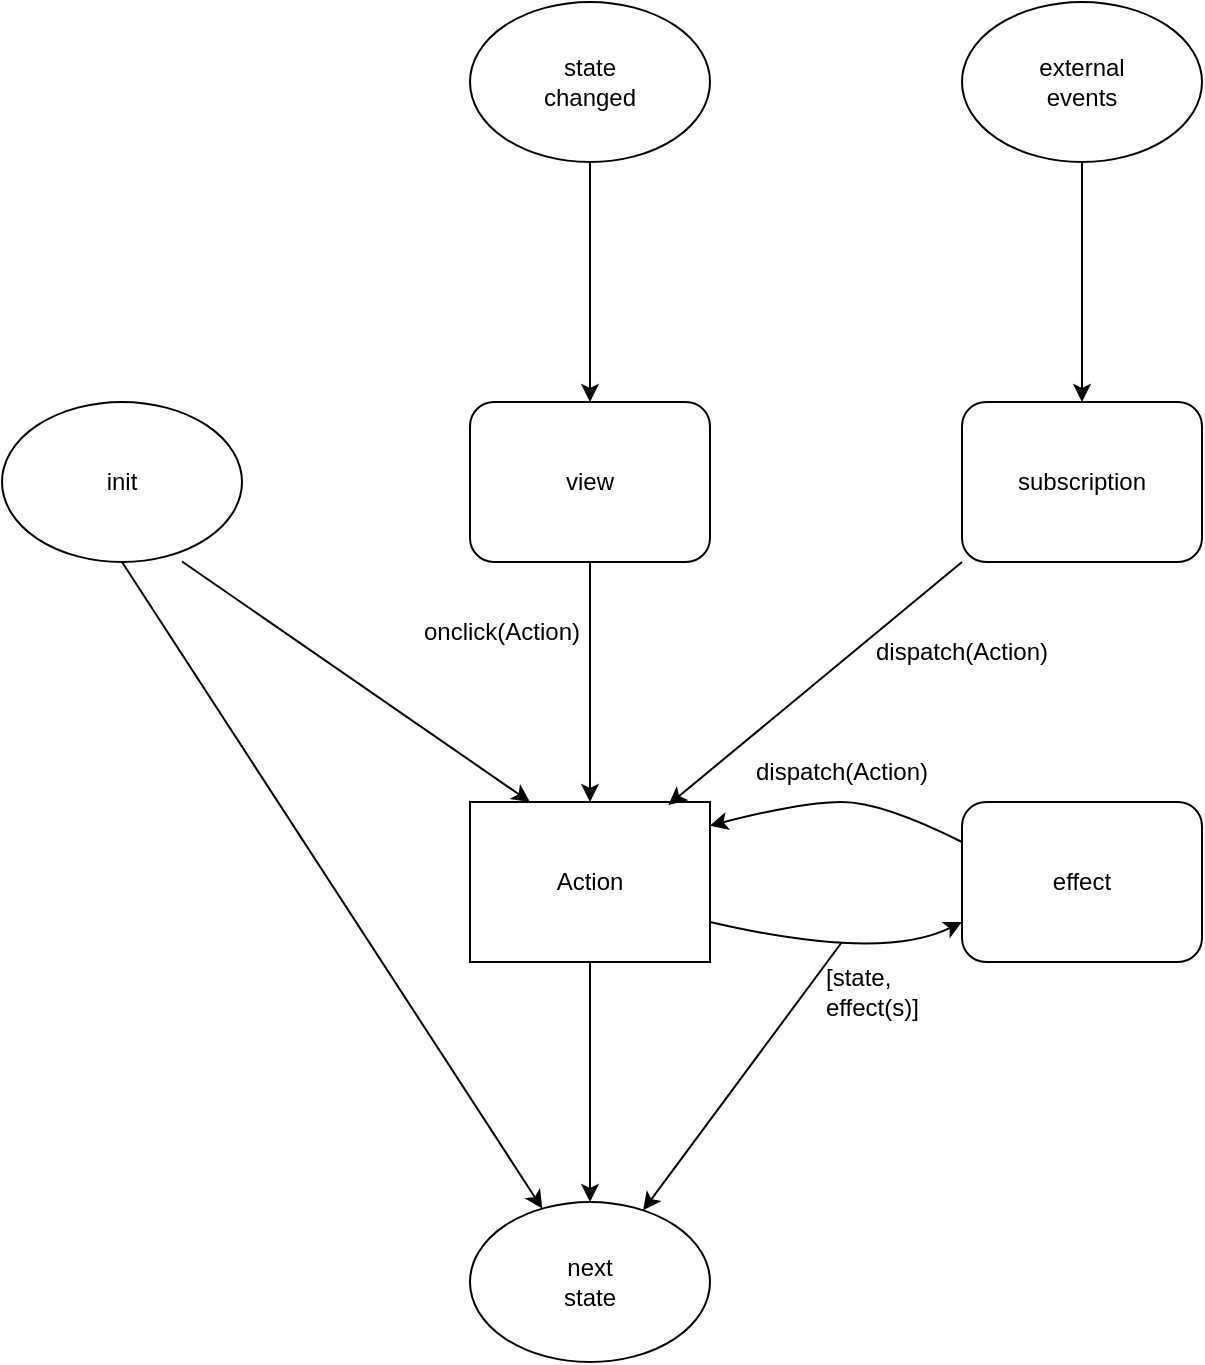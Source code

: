 <mxfile version="16.6.1" type="github">
  <diagram id="Bt5-hzxeSANFB3K5kCvf" name="Page-1">
    <mxGraphModel dx="1038" dy="635" grid="1" gridSize="10" guides="1" tooltips="1" connect="1" arrows="1" fold="1" page="1" pageScale="1" pageWidth="827" pageHeight="1169" math="0" shadow="0">
      <root>
        <mxCell id="0" />
        <mxCell id="1" parent="0" />
        <mxCell id="PerOs7tTjKBZLPNkPWR2-1" value="init" style="ellipse;whiteSpace=wrap;html=1;" vertex="1" parent="1">
          <mxGeometry x="120" y="240" width="120" height="80" as="geometry" />
        </mxCell>
        <mxCell id="PerOs7tTjKBZLPNkPWR2-2" value="view" style="rounded=1;whiteSpace=wrap;html=1;" vertex="1" parent="1">
          <mxGeometry x="354" y="240" width="120" height="80" as="geometry" />
        </mxCell>
        <mxCell id="PerOs7tTjKBZLPNkPWR2-3" value="subscription" style="rounded=1;whiteSpace=wrap;html=1;" vertex="1" parent="1">
          <mxGeometry x="600" y="240" width="120" height="80" as="geometry" />
        </mxCell>
        <mxCell id="PerOs7tTjKBZLPNkPWR2-4" value="state&lt;br&gt;changed" style="ellipse;whiteSpace=wrap;html=1;" vertex="1" parent="1">
          <mxGeometry x="354" y="40" width="120" height="80" as="geometry" />
        </mxCell>
        <mxCell id="PerOs7tTjKBZLPNkPWR2-5" value="external&lt;br&gt;events" style="ellipse;whiteSpace=wrap;html=1;" vertex="1" parent="1">
          <mxGeometry x="600" y="40" width="120" height="80" as="geometry" />
        </mxCell>
        <mxCell id="PerOs7tTjKBZLPNkPWR2-6" value="Action" style="rounded=0;whiteSpace=wrap;html=1;" vertex="1" parent="1">
          <mxGeometry x="354" y="440" width="120" height="80" as="geometry" />
        </mxCell>
        <mxCell id="PerOs7tTjKBZLPNkPWR2-7" value="effect" style="rounded=1;whiteSpace=wrap;html=1;" vertex="1" parent="1">
          <mxGeometry x="600" y="440" width="120" height="80" as="geometry" />
        </mxCell>
        <mxCell id="PerOs7tTjKBZLPNkPWR2-8" value="next&lt;br&gt;state" style="ellipse;whiteSpace=wrap;html=1;" vertex="1" parent="1">
          <mxGeometry x="354" y="640" width="120" height="80" as="geometry" />
        </mxCell>
        <mxCell id="PerOs7tTjKBZLPNkPWR2-9" value="" style="endArrow=classic;html=1;rounded=0;exitX=0.5;exitY=1;exitDx=0;exitDy=0;entryX=0.5;entryY=0;entryDx=0;entryDy=0;" edge="1" parent="1" source="PerOs7tTjKBZLPNkPWR2-4" target="PerOs7tTjKBZLPNkPWR2-2">
          <mxGeometry width="50" height="50" relative="1" as="geometry">
            <mxPoint x="360" y="330" as="sourcePoint" />
            <mxPoint x="410" y="280" as="targetPoint" />
          </mxGeometry>
        </mxCell>
        <mxCell id="PerOs7tTjKBZLPNkPWR2-10" value="" style="endArrow=classic;html=1;rounded=0;exitX=0.5;exitY=1;exitDx=0;exitDy=0;entryX=0.5;entryY=0;entryDx=0;entryDy=0;" edge="1" parent="1" source="PerOs7tTjKBZLPNkPWR2-5" target="PerOs7tTjKBZLPNkPWR2-3">
          <mxGeometry width="50" height="50" relative="1" as="geometry">
            <mxPoint x="360" y="330" as="sourcePoint" />
            <mxPoint x="410" y="280" as="targetPoint" />
          </mxGeometry>
        </mxCell>
        <mxCell id="PerOs7tTjKBZLPNkPWR2-11" value="" style="endArrow=classic;html=1;rounded=0;exitX=0;exitY=1;exitDx=0;exitDy=0;entryX=0.827;entryY=0.018;entryDx=0;entryDy=0;entryPerimeter=0;" edge="1" parent="1" source="PerOs7tTjKBZLPNkPWR2-3" target="PerOs7tTjKBZLPNkPWR2-6">
          <mxGeometry width="50" height="50" relative="1" as="geometry">
            <mxPoint x="360" y="330" as="sourcePoint" />
            <mxPoint x="410" y="280" as="targetPoint" />
          </mxGeometry>
        </mxCell>
        <mxCell id="PerOs7tTjKBZLPNkPWR2-12" value="" style="endArrow=classic;html=1;rounded=0;entryX=0.5;entryY=0;entryDx=0;entryDy=0;exitX=0.5;exitY=1;exitDx=0;exitDy=0;" edge="1" parent="1" source="PerOs7tTjKBZLPNkPWR2-2" target="PerOs7tTjKBZLPNkPWR2-6">
          <mxGeometry width="50" height="50" relative="1" as="geometry">
            <mxPoint x="414" y="290" as="sourcePoint" />
            <mxPoint x="410" y="280" as="targetPoint" />
          </mxGeometry>
        </mxCell>
        <mxCell id="PerOs7tTjKBZLPNkPWR2-13" value="" style="endArrow=classic;html=1;rounded=0;exitX=0.75;exitY=0.997;exitDx=0;exitDy=0;exitPerimeter=0;entryX=0.25;entryY=0;entryDx=0;entryDy=0;" edge="1" parent="1" source="PerOs7tTjKBZLPNkPWR2-1" target="PerOs7tTjKBZLPNkPWR2-6">
          <mxGeometry width="50" height="50" relative="1" as="geometry">
            <mxPoint x="360" y="330" as="sourcePoint" />
            <mxPoint x="410" y="280" as="targetPoint" />
          </mxGeometry>
        </mxCell>
        <mxCell id="PerOs7tTjKBZLPNkPWR2-14" value="" style="endArrow=classic;html=1;rounded=0;exitX=0.5;exitY=1;exitDx=0;exitDy=0;" edge="1" parent="1" source="PerOs7tTjKBZLPNkPWR2-1" target="PerOs7tTjKBZLPNkPWR2-8">
          <mxGeometry width="50" height="50" relative="1" as="geometry">
            <mxPoint x="360" y="330" as="sourcePoint" />
            <mxPoint x="410" y="280" as="targetPoint" />
          </mxGeometry>
        </mxCell>
        <mxCell id="PerOs7tTjKBZLPNkPWR2-15" value="" style="endArrow=classic;html=1;rounded=0;entryX=0.5;entryY=0;entryDx=0;entryDy=0;" edge="1" parent="1" source="PerOs7tTjKBZLPNkPWR2-6" target="PerOs7tTjKBZLPNkPWR2-8">
          <mxGeometry width="50" height="50" relative="1" as="geometry">
            <mxPoint x="360" y="330" as="sourcePoint" />
            <mxPoint x="410" y="280" as="targetPoint" />
          </mxGeometry>
        </mxCell>
        <mxCell id="PerOs7tTjKBZLPNkPWR2-16" value="" style="curved=1;endArrow=classic;html=1;rounded=0;exitX=1;exitY=0.75;exitDx=0;exitDy=0;entryX=0;entryY=0.75;entryDx=0;entryDy=0;" edge="1" parent="1" source="PerOs7tTjKBZLPNkPWR2-6" target="PerOs7tTjKBZLPNkPWR2-7">
          <mxGeometry width="50" height="50" relative="1" as="geometry">
            <mxPoint x="520" y="440" as="sourcePoint" />
            <mxPoint x="570" y="390" as="targetPoint" />
            <Array as="points">
              <mxPoint x="560" y="520" />
            </Array>
          </mxGeometry>
        </mxCell>
        <mxCell id="PerOs7tTjKBZLPNkPWR2-18" value="" style="curved=1;endArrow=classic;html=1;rounded=0;entryX=1;entryY=0.148;entryDx=0;entryDy=0;entryPerimeter=0;exitX=0;exitY=0.25;exitDx=0;exitDy=0;" edge="1" parent="1" source="PerOs7tTjKBZLPNkPWR2-7" target="PerOs7tTjKBZLPNkPWR2-6">
          <mxGeometry width="50" height="50" relative="1" as="geometry">
            <mxPoint x="570" y="420" as="sourcePoint" />
            <mxPoint x="580" y="340" as="targetPoint" />
            <Array as="points">
              <mxPoint x="560" y="440" />
              <mxPoint x="520" y="440" />
            </Array>
          </mxGeometry>
        </mxCell>
        <mxCell id="PerOs7tTjKBZLPNkPWR2-19" value="" style="endArrow=classic;html=1;rounded=0;" edge="1" parent="1" target="PerOs7tTjKBZLPNkPWR2-8">
          <mxGeometry width="50" height="50" relative="1" as="geometry">
            <mxPoint x="540" y="510" as="sourcePoint" />
            <mxPoint x="410" y="290" as="targetPoint" />
          </mxGeometry>
        </mxCell>
        <mxCell id="PerOs7tTjKBZLPNkPWR2-20" value="onclick(Action)" style="text;html=1;strokeColor=none;fillColor=none;align=center;verticalAlign=middle;whiteSpace=wrap;rounded=0;" vertex="1" parent="1">
          <mxGeometry x="340" y="340" width="60" height="30" as="geometry" />
        </mxCell>
        <mxCell id="PerOs7tTjKBZLPNkPWR2-22" value="dispatch(Action)" style="text;html=1;strokeColor=none;fillColor=none;align=center;verticalAlign=middle;whiteSpace=wrap;rounded=0;" vertex="1" parent="1">
          <mxGeometry x="570" y="350" width="60" height="30" as="geometry" />
        </mxCell>
        <mxCell id="PerOs7tTjKBZLPNkPWR2-23" value="dispatch(Action)" style="text;html=1;strokeColor=none;fillColor=none;align=center;verticalAlign=middle;whiteSpace=wrap;rounded=0;" vertex="1" parent="1">
          <mxGeometry x="510" y="410" width="60" height="30" as="geometry" />
        </mxCell>
        <mxCell id="PerOs7tTjKBZLPNkPWR2-24" value="[state, effect(s)]" style="text;html=1;strokeColor=none;fillColor=none;align=left;verticalAlign=middle;whiteSpace=wrap;rounded=0;" vertex="1" parent="1">
          <mxGeometry x="530" y="520" width="60" height="30" as="geometry" />
        </mxCell>
      </root>
    </mxGraphModel>
  </diagram>
</mxfile>
